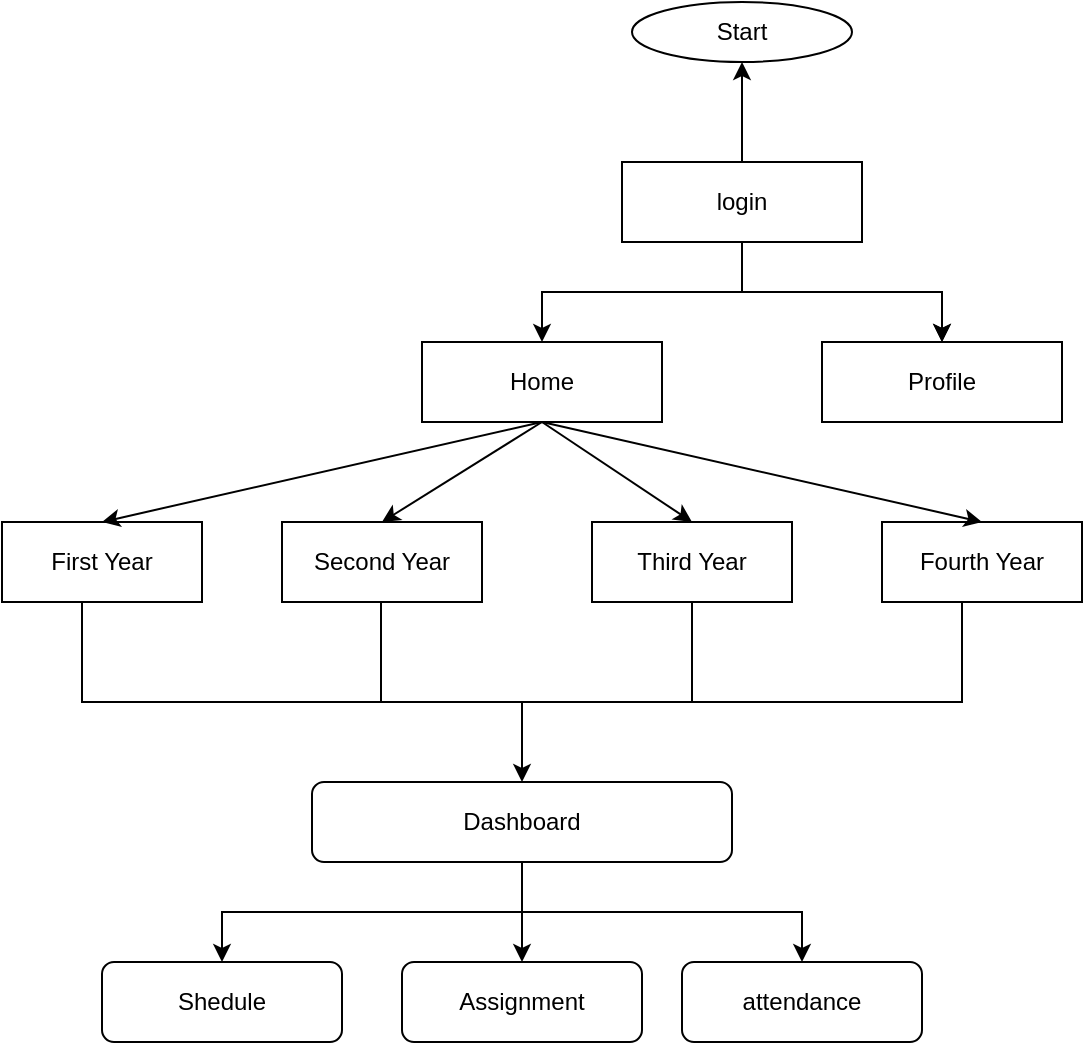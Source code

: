 <mxfile version="15.8.2" type="github">
  <diagram id="LiZGz6IMjJcUjzAQZC36" name="Page-1">
    <mxGraphModel dx="868" dy="1531" grid="1" gridSize="10" guides="1" tooltips="1" connect="1" arrows="1" fold="1" page="1" pageScale="1" pageWidth="850" pageHeight="1100" math="0" shadow="0">
      <root>
        <mxCell id="0" />
        <mxCell id="1" parent="0" />
        <mxCell id="bAnbY84w__Kmr5Ar8hhP-31" value="" style="edgeStyle=orthogonalEdgeStyle;rounded=0;orthogonalLoop=1;jettySize=auto;html=1;" edge="1" parent="1" source="bAnbY84w__Kmr5Ar8hhP-1" target="bAnbY84w__Kmr5Ar8hhP-29">
          <mxGeometry relative="1" as="geometry" />
        </mxCell>
        <mxCell id="bAnbY84w__Kmr5Ar8hhP-32" value="" style="edgeStyle=orthogonalEdgeStyle;rounded=0;orthogonalLoop=1;jettySize=auto;html=1;" edge="1" parent="1" source="bAnbY84w__Kmr5Ar8hhP-1" target="bAnbY84w__Kmr5Ar8hhP-29">
          <mxGeometry relative="1" as="geometry" />
        </mxCell>
        <mxCell id="bAnbY84w__Kmr5Ar8hhP-34" value="" style="edgeStyle=orthogonalEdgeStyle;rounded=0;orthogonalLoop=1;jettySize=auto;html=1;" edge="1" parent="1" source="bAnbY84w__Kmr5Ar8hhP-1" target="bAnbY84w__Kmr5Ar8hhP-33">
          <mxGeometry relative="1" as="geometry" />
        </mxCell>
        <mxCell id="bAnbY84w__Kmr5Ar8hhP-44" value="" style="edgeStyle=orthogonalEdgeStyle;rounded=0;orthogonalLoop=1;jettySize=auto;html=1;" edge="1" parent="1" source="bAnbY84w__Kmr5Ar8hhP-1" target="bAnbY84w__Kmr5Ar8hhP-43">
          <mxGeometry relative="1" as="geometry" />
        </mxCell>
        <mxCell id="bAnbY84w__Kmr5Ar8hhP-1" value="login" style="shape=dimemd;perimeter=parallelogramPerimeter;whiteSpace=wrap;html=1;fixedSize=1;" vertex="1" parent="1">
          <mxGeometry x="360" y="30" width="120" height="40" as="geometry" />
        </mxCell>
        <mxCell id="bAnbY84w__Kmr5Ar8hhP-4" value="Second Year" style="rounded=0;whiteSpace=wrap;html=1;" vertex="1" parent="1">
          <mxGeometry x="190" y="210" width="100" height="40" as="geometry" />
        </mxCell>
        <mxCell id="bAnbY84w__Kmr5Ar8hhP-5" value="Third Year" style="rounded=0;whiteSpace=wrap;html=1;" vertex="1" parent="1">
          <mxGeometry x="345" y="210" width="100" height="40" as="geometry" />
        </mxCell>
        <mxCell id="bAnbY84w__Kmr5Ar8hhP-6" value="Fourth Year" style="rounded=0;whiteSpace=wrap;html=1;" vertex="1" parent="1">
          <mxGeometry x="490" y="210" width="100" height="40" as="geometry" />
        </mxCell>
        <mxCell id="bAnbY84w__Kmr5Ar8hhP-7" value="First Year" style="rounded=0;whiteSpace=wrap;html=1;" vertex="1" parent="1">
          <mxGeometry x="50" y="210" width="100" height="40" as="geometry" />
        </mxCell>
        <mxCell id="bAnbY84w__Kmr5Ar8hhP-8" value="" style="endArrow=classic;html=1;rounded=0;exitX=0.5;exitY=1;exitDx=0;exitDy=0;entryX=0.5;entryY=0;entryDx=0;entryDy=0;" edge="1" parent="1" target="bAnbY84w__Kmr5Ar8hhP-5">
          <mxGeometry width="50" height="50" relative="1" as="geometry">
            <mxPoint x="320" y="160" as="sourcePoint" />
            <mxPoint x="370" y="230" as="targetPoint" />
          </mxGeometry>
        </mxCell>
        <mxCell id="bAnbY84w__Kmr5Ar8hhP-9" value="" style="endArrow=classic;html=1;rounded=0;entryX=0.5;entryY=0;entryDx=0;entryDy=0;" edge="1" parent="1" target="bAnbY84w__Kmr5Ar8hhP-6">
          <mxGeometry width="50" height="50" relative="1" as="geometry">
            <mxPoint x="320" y="160" as="sourcePoint" />
            <mxPoint x="545" y="170" as="targetPoint" />
          </mxGeometry>
        </mxCell>
        <mxCell id="bAnbY84w__Kmr5Ar8hhP-10" value="" style="endArrow=classic;html=1;rounded=0;exitX=0.5;exitY=1;exitDx=0;exitDy=0;entryX=0.5;entryY=0;entryDx=0;entryDy=0;" edge="1" parent="1" target="bAnbY84w__Kmr5Ar8hhP-4">
          <mxGeometry width="50" height="50" relative="1" as="geometry">
            <mxPoint x="320" y="160" as="sourcePoint" />
            <mxPoint x="320" y="190" as="targetPoint" />
          </mxGeometry>
        </mxCell>
        <mxCell id="bAnbY84w__Kmr5Ar8hhP-11" value="" style="endArrow=classic;html=1;rounded=0;exitX=0.5;exitY=1;exitDx=0;exitDy=0;entryX=0.5;entryY=0;entryDx=0;entryDy=0;" edge="1" parent="1" target="bAnbY84w__Kmr5Ar8hhP-7">
          <mxGeometry width="50" height="50" relative="1" as="geometry">
            <mxPoint x="320" y="160" as="sourcePoint" />
            <mxPoint x="215" y="170" as="targetPoint" />
          </mxGeometry>
        </mxCell>
        <mxCell id="bAnbY84w__Kmr5Ar8hhP-12" value="" style="strokeWidth=1;html=1;shape=mxgraph.flowchart.annotation_1;align=left;pointerEvents=1;direction=north;fillColor=default;" vertex="1" parent="1">
          <mxGeometry x="90" y="250" width="440" height="50" as="geometry" />
        </mxCell>
        <mxCell id="bAnbY84w__Kmr5Ar8hhP-13" value="" style="endArrow=none;html=1;rounded=0;entryX=0.5;entryY=1;entryDx=0;entryDy=0;" edge="1" parent="1" target="bAnbY84w__Kmr5Ar8hhP-5">
          <mxGeometry width="50" height="50" relative="1" as="geometry">
            <mxPoint x="395" y="300" as="sourcePoint" />
            <mxPoint x="370" y="230" as="targetPoint" />
          </mxGeometry>
        </mxCell>
        <mxCell id="bAnbY84w__Kmr5Ar8hhP-14" value="" style="endArrow=none;html=1;rounded=0;entryX=0.5;entryY=1;entryDx=0;entryDy=0;" edge="1" parent="1">
          <mxGeometry width="50" height="50" relative="1" as="geometry">
            <mxPoint x="239.5" y="300" as="sourcePoint" />
            <mxPoint x="239.5" y="250" as="targetPoint" />
          </mxGeometry>
        </mxCell>
        <mxCell id="bAnbY84w__Kmr5Ar8hhP-38" value="" style="edgeStyle=orthogonalEdgeStyle;rounded=0;orthogonalLoop=1;jettySize=auto;html=1;" edge="1" parent="1" source="bAnbY84w__Kmr5Ar8hhP-16" target="bAnbY84w__Kmr5Ar8hhP-37">
          <mxGeometry relative="1" as="geometry" />
        </mxCell>
        <mxCell id="bAnbY84w__Kmr5Ar8hhP-40" value="" style="edgeStyle=orthogonalEdgeStyle;rounded=0;orthogonalLoop=1;jettySize=auto;html=1;" edge="1" parent="1" source="bAnbY84w__Kmr5Ar8hhP-16" target="bAnbY84w__Kmr5Ar8hhP-39">
          <mxGeometry relative="1" as="geometry" />
        </mxCell>
        <mxCell id="bAnbY84w__Kmr5Ar8hhP-42" value="" style="edgeStyle=orthogonalEdgeStyle;rounded=0;orthogonalLoop=1;jettySize=auto;html=1;" edge="1" parent="1" source="bAnbY84w__Kmr5Ar8hhP-16" target="bAnbY84w__Kmr5Ar8hhP-41">
          <mxGeometry relative="1" as="geometry" />
        </mxCell>
        <mxCell id="bAnbY84w__Kmr5Ar8hhP-16" value="Dashboard" style="rounded=1;whiteSpace=wrap;html=1;strokeWidth=1;fillColor=default;" vertex="1" parent="1">
          <mxGeometry x="205" y="340" width="210" height="40" as="geometry" />
        </mxCell>
        <mxCell id="bAnbY84w__Kmr5Ar8hhP-17" value="" style="endArrow=classic;html=1;rounded=0;exitX=0;exitY=0.5;exitDx=0;exitDy=0;exitPerimeter=0;entryX=0.5;entryY=0;entryDx=0;entryDy=0;" edge="1" parent="1" source="bAnbY84w__Kmr5Ar8hhP-12" target="bAnbY84w__Kmr5Ar8hhP-16">
          <mxGeometry width="50" height="50" relative="1" as="geometry">
            <mxPoint x="320" y="280" as="sourcePoint" />
            <mxPoint x="370" y="230" as="targetPoint" />
          </mxGeometry>
        </mxCell>
        <mxCell id="bAnbY84w__Kmr5Ar8hhP-29" value="Profile" style="whiteSpace=wrap;html=1;" vertex="1" parent="1">
          <mxGeometry x="460" y="120" width="120" height="40" as="geometry" />
        </mxCell>
        <mxCell id="bAnbY84w__Kmr5Ar8hhP-33" value="Home" style="whiteSpace=wrap;html=1;" vertex="1" parent="1">
          <mxGeometry x="260" y="120" width="120" height="40" as="geometry" />
        </mxCell>
        <mxCell id="bAnbY84w__Kmr5Ar8hhP-35" style="edgeStyle=orthogonalEdgeStyle;rounded=0;orthogonalLoop=1;jettySize=auto;html=1;exitX=0.5;exitY=1;exitDx=0;exitDy=0;" edge="1" parent="1" source="bAnbY84w__Kmr5Ar8hhP-29" target="bAnbY84w__Kmr5Ar8hhP-29">
          <mxGeometry relative="1" as="geometry" />
        </mxCell>
        <mxCell id="bAnbY84w__Kmr5Ar8hhP-37" value="Shedule" style="whiteSpace=wrap;html=1;rounded=1;strokeWidth=1;" vertex="1" parent="1">
          <mxGeometry x="100" y="430" width="120" height="40" as="geometry" />
        </mxCell>
        <mxCell id="bAnbY84w__Kmr5Ar8hhP-39" value="Assignment" style="whiteSpace=wrap;html=1;rounded=1;strokeWidth=1;" vertex="1" parent="1">
          <mxGeometry x="250" y="430" width="120" height="40" as="geometry" />
        </mxCell>
        <mxCell id="bAnbY84w__Kmr5Ar8hhP-41" value="attendance" style="whiteSpace=wrap;html=1;rounded=1;strokeWidth=1;" vertex="1" parent="1">
          <mxGeometry x="390" y="430" width="120" height="40" as="geometry" />
        </mxCell>
        <mxCell id="bAnbY84w__Kmr5Ar8hhP-43" value="Start" style="ellipse;whiteSpace=wrap;html=1;" vertex="1" parent="1">
          <mxGeometry x="365" y="-50" width="110" height="30" as="geometry" />
        </mxCell>
      </root>
    </mxGraphModel>
  </diagram>
</mxfile>

